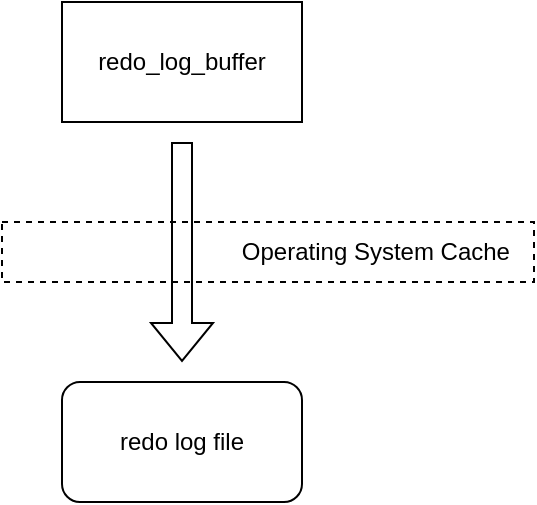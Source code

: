 <mxfile version="17.4.2" type="device"><diagram id="8M25KASV0hFDCYqbhLdc" name="第 1 页"><mxGraphModel dx="1422" dy="754" grid="1" gridSize="10" guides="1" tooltips="1" connect="1" arrows="1" fold="1" page="1" pageScale="1" pageWidth="827" pageHeight="1169" math="0" shadow="0"><root><mxCell id="0"/><mxCell id="1" parent="0"/><mxCell id="Toj8sMg0rhQdVEFvh4kh-1" value="redo_log_buffer" style="rounded=0;whiteSpace=wrap;html=1;" vertex="1" parent="1"><mxGeometry x="260" y="270" width="120" height="60" as="geometry"/></mxCell><mxCell id="Toj8sMg0rhQdVEFvh4kh-2" value="Operating System Cache&amp;nbsp; &amp;nbsp;" style="rounded=0;whiteSpace=wrap;html=1;dashed=1;align=right;" vertex="1" parent="1"><mxGeometry x="230" y="380" width="266" height="30" as="geometry"/></mxCell><mxCell id="Toj8sMg0rhQdVEFvh4kh-4" value="redo log file" style="rounded=1;whiteSpace=wrap;html=1;" vertex="1" parent="1"><mxGeometry x="260" y="460" width="120" height="60" as="geometry"/></mxCell><mxCell id="Toj8sMg0rhQdVEFvh4kh-5" value="" style="shape=flexArrow;endArrow=classic;html=1;rounded=0;" edge="1" parent="1"><mxGeometry width="50" height="50" relative="1" as="geometry"><mxPoint x="320" y="340" as="sourcePoint"/><mxPoint x="320" y="450" as="targetPoint"/></mxGeometry></mxCell></root></mxGraphModel></diagram></mxfile>